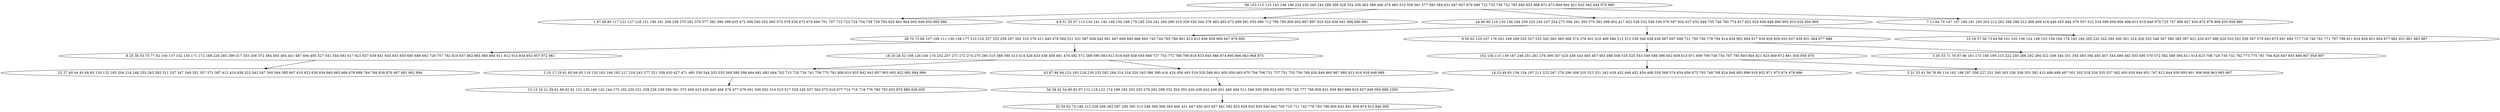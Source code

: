 digraph true_tree {
	"0" -> "1"
	"0" -> "2"
	"0" -> "3"
	"3" -> "4"
	"4" -> "5"
	"4" -> "6"
	"6" -> "7"
	"0" -> "8"
	"6" -> "9"
	"3" -> "10"
	"7" -> "11"
	"10" -> "12"
	"12" -> "13"
	"9" -> "14"
	"5" -> "15"
	"12" -> "16"
	"3" -> "17"
	"14" -> "18"
	"10" -> "19"
	"0" [label="66 103 115 133 143 146 196 224 230 240 244 288 309 328 334 358 362 389 406 475 485 510 558 561 577 583 584 631 647 657 676 696 722 733 736 752 785 840 853 868 871 873 894 900 921 932 942 944 970 980"];
	"1" [label="1 47 48 80 117 121 127 128 151 190 191 206 258 270 281 370 377 392 396 399 435 472 509 540 552 565 573 578 626 672 674 690 701 707 713 723 724 734 738 739 763 825 861 864 945 949 950 985 996"];
	"2" [label="4 6 51 55 57 113 134 141 145 148 150 168 179 185 234 241 264 280 319 329 330 340 378 462 463 473 499 591 652 680 712 766 795 800 802 807 897 923 925 938 941 966 990 991"];
	"3" [label="24 46 90 116 135 156 184 209 225 245 247 254 273 304 341 350 375 381 398 402 417 422 528 532 536 539 576 597 620 627 632 649 735 746 760 774 817 822 829 836 849 890 892 910 920 954 969"];
	"4" [label="28 70 72 86 107 109 111 130 158 177 210 216 237 253 259 297 302 316 379 411 440 478 504 521 531 587 608 642 661 667 669 683 686 693 743 744 765 786 801 813 815 856 858 909 947 979 992"];
	"5" [label="8 25 36 53 75 77 92 100 137 152 155 171 172 188 226 265 299 317 355 356 372 384 403 404 441 487 494 495 527 541 554 581 617 621 637 639 641 645 653 655 685 689 692 729 757 782 819 837 862 865 880 884 911 912 914 934 953 957 972 981"];
	"6" [label="18 20 26 52 108 126 160 170 252 257 271 272 274 275 290 315 388 395 413 414 428 433 458 459 461 474 482 571 589 590 593 612 616 648 658 659 666 727 753 772 788 790 818 833 845 866 874 895 896 943 968 975"];
	"7" [label="2 10 17 29 81 85 89 95 119 120 163 166 182 217 219 243 277 321 359 420 427 471 480 530 544 553 555 569 580 598 664 681 682 684 702 715 720 726 741 758 770 791 808 810 835 842 843 857 903 905 922 982 984 999"];
	"8" [label="7 11 64 79 147 157 169 181 200 203 212 262 266 286 312 366 408 418 446 455 464 470 507 522 534 599 600 604 606 615 619 646 679 725 747 806 827 830 875 879 899 935 959 960"];
	"9" [label="43 67 88 94 123 193 218 229 233 282 284 314 318 320 343 386 390 416 424 456 493 519 520 566 601 605 650 663 670 704 706 731 737 751 755 759 789 820 848 860 867 885 913 916 928 948 989"];
	"10" [label="9 50 62 125 167 176 201 249 289 325 327 335 345 363 365 368 374 376 401 410 469 486 512 513 538 548 628 636 687 697 698 721 750 756 778 794 814 834 902 904 917 924 926 929 933 937 939 951 964 977 988"];
	"11" [label="12 13 16 21 39 61 69 82 91 131 136 140 142 144 175 192 220 221 228 236 239 256 361 373 409 423 430 445 466 476 477 479 491 500 502 514 515 517 529 545 557 563 575 618 677 714 716 719 779 780 792 852 870 889 936 955"];
	"12" [label="102 104 110 139 187 246 251 261 276 306 307 425 439 443 465 467 483 498 508 516 525 543 549 588 596 602 609 613 671 699 709 749 754 787 793 803 804 821 823 869 872 881 930 956 976"];
	"13" [label="14 23 49 65 138 154 197 211 223 267 278 296 308 310 323 331 342 429 432 448 452 454 468 559 568 574 634 656 673 705 748 768 824 846 883 898 918 952 971 973 974 978 986"];
	"14" [label="34 38 42 54 60 83 97 112 118 122 174 189 195 202 235 279 291 298 332 364 391 426 438 442 449 451 460 484 511 546 550 595 624 695 703 745 777 798 809 831 839 863 886 919 927 946 993 998 1000"];
	"15" [label="22 27 40 44 45 68 93 129 132 165 204 214 248 255 263 285 311 337 347 349 352 357 371 387 412 419 436 523 542 547 560 564 585 607 610 622 638 654 660 665 668 678 688 764 769 838 876 887 891 962 994"];
	"16" [label="5 31 35 41 58 78 99 114 162 198 207 208 227 231 260 303 336 338 353 382 415 488 489 497 501 505 518 526 535 537 562 603 630 644 651 767 812 844 850 893 901 906 908 963 965 967"];
	"17" [label="15 19 37 56 73 84 98 101 105 106 124 149 153 159 164 178 183 194 205 232 242 295 300 301 324 326 333 346 367 380 385 397 421 434 437 496 524 533 551 556 567 579 643 675 691 694 717 718 740 761 771 797 799 811 816 828 851 854 877 882 931 961 983 987"];
	"18" [label="32 59 63 74 186 213 238 269 283 287 293 305 313 348 360 369 383 400 431 447 450 453 457 481 592 625 629 633 635 640 662 700 710 711 742 776 783 796 805 832 841 859 878 915 940 995"];
	"19" [label="3 30 33 71 76 87 96 161 173 180 199 215 222 250 268 292 294 322 339 344 351 354 393 394 405 407 444 490 492 503 506 570 572 582 586 594 611 614 623 708 728 730 732 762 773 775 781 784 826 847 855 888 907 958 997"];
}
